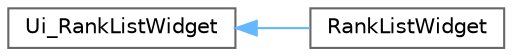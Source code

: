 digraph "类继承关系图"
{
 // LATEX_PDF_SIZE
  bgcolor="transparent";
  edge [fontname=Helvetica,fontsize=10,labelfontname=Helvetica,labelfontsize=10];
  node [fontname=Helvetica,fontsize=10,shape=box,height=0.2,width=0.4];
  rankdir="LR";
  Node0 [id="Node000000",label="Ui_RankListWidget",height=0.2,width=0.4,color="grey40", fillcolor="white", style="filled",URL="$class_ui___rank_list_widget.html",tooltip=" "];
  Node0 -> Node1 [id="edge508_Node000000_Node000001",dir="back",color="steelblue1",style="solid",tooltip=" "];
  Node1 [id="Node000001",label="RankListWidget",height=0.2,width=0.4,color="grey40", fillcolor="white", style="filled",URL="$class_ui_1_1_rank_list_widget.html",tooltip=" "];
}
